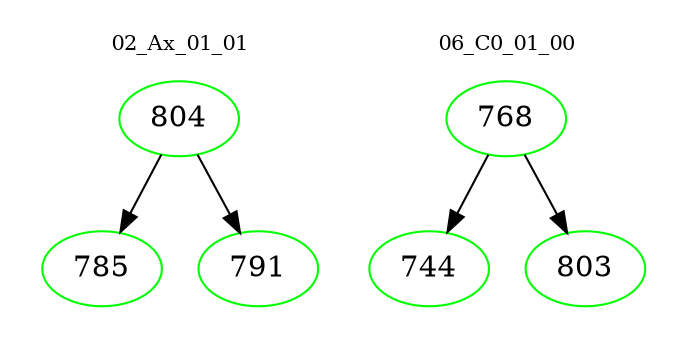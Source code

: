 digraph{
subgraph cluster_0 {
color = white
label = "02_Ax_01_01";
fontsize=10;
T0_804 [label="804", color="green"]
T0_804 -> T0_785 [color="black"]
T0_785 [label="785", color="green"]
T0_804 -> T0_791 [color="black"]
T0_791 [label="791", color="green"]
}
subgraph cluster_1 {
color = white
label = "06_C0_01_00";
fontsize=10;
T1_768 [label="768", color="green"]
T1_768 -> T1_744 [color="black"]
T1_744 [label="744", color="green"]
T1_768 -> T1_803 [color="black"]
T1_803 [label="803", color="green"]
}
}
